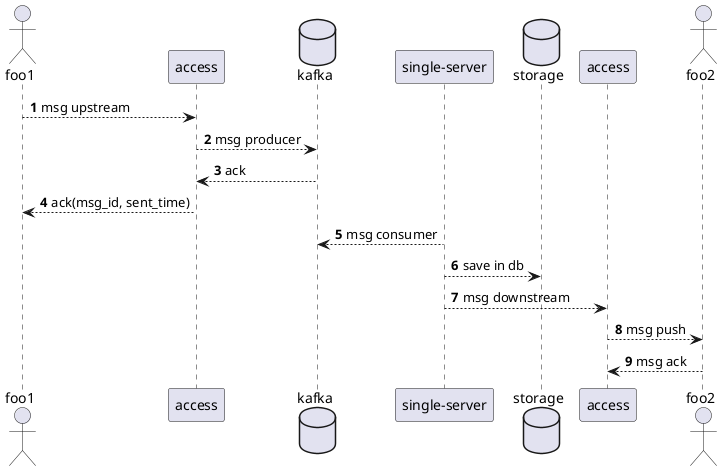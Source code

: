@startuml

actor "foo1" as client1

participant "access" as access1
database "kafka"
participant "single-server" as single
database "storage" as db
participant "access" as access2
actor "foo2" as client2

autonumber
client1 --> access1 : msg upstream
access1 --> kafka: msg producer
kafka --> access1: ack
access1 --> client1: ack(msg_id, sent_time)
single --> kafka: msg consumer
single --> db: save in db
single --> access2: msg downstream
access2 --> client2: msg push
client2 --> access2: msg ack
@enduml
